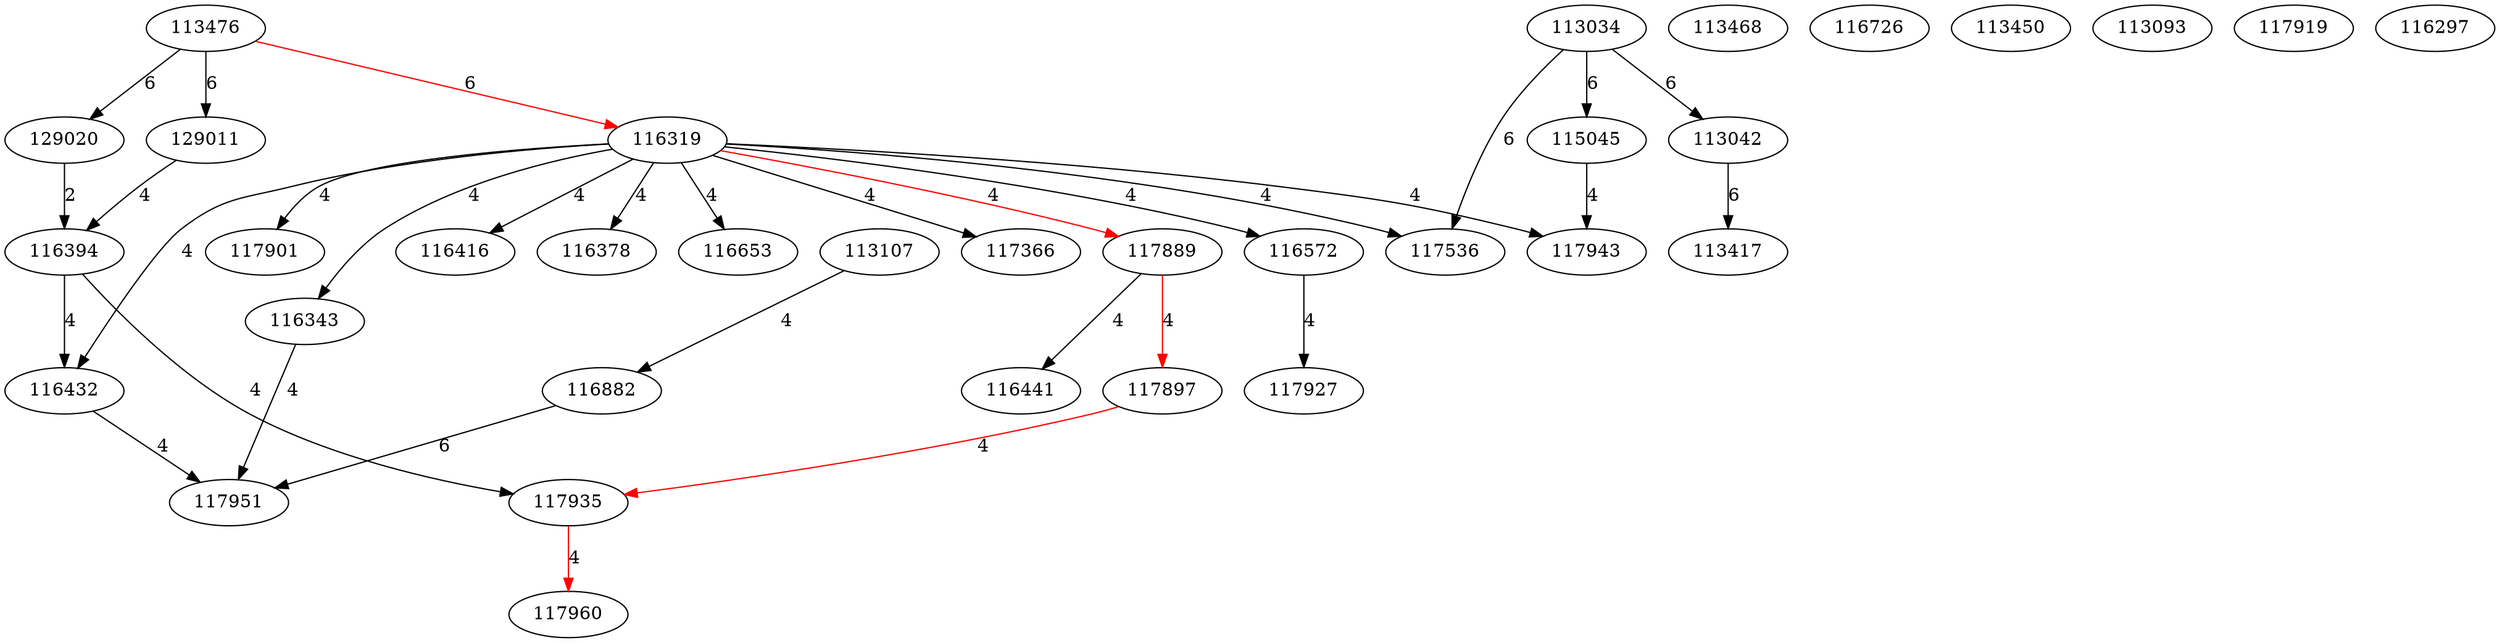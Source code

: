 digraph CIC {
113476 -> 116319[label = "6", color="red"];
113476 -> 129020[label = "6"];
113476 -> 129011[label = "6"];
116319 -> 117943[label = "4"];
116319 -> 117536[label = "4"];
116319 -> 116653[label = "4"];
116319 -> 116572[label = "4"];
116319 -> 117366[label = "4"];
116319 -> 117901[label = "4"];
116319 -> 116343[label = "4"];
116319 -> 117889[label = "4", color="red"];
116319 -> 116416[label = "4"];
116319 -> 116378[label = "4"];
116319 -> 116432[label = "4"];
129020 -> 116394[label = "2"];
129011 -> 116394[label = "4"];
113107 -> 116882[label = "4"];
116882 -> 117951[label = "6"];
116572 -> 117927[label = "4"];
116343 -> 117951[label = "4"];
117889 -> 116441[label = "4"];
117889 -> 117897[label = "4", color="red"];
116432 -> 117951[label = "4"];
117897 -> 117935[label = "4", color="red"];
116394 -> 116432[label = "4"];
116394 -> 117935[label = "4"];
117935 -> 117960[label = "4", color="red"];
113034 -> 117536[label = "6"];
113034 -> 113042[label = "6"];
113034 -> 115045[label = "6"];
113042 -> 113417[label = "6"];
115045 -> 117943[label = "4"];
113468;
116726;
113450;
113093;
117919;
116297;
}